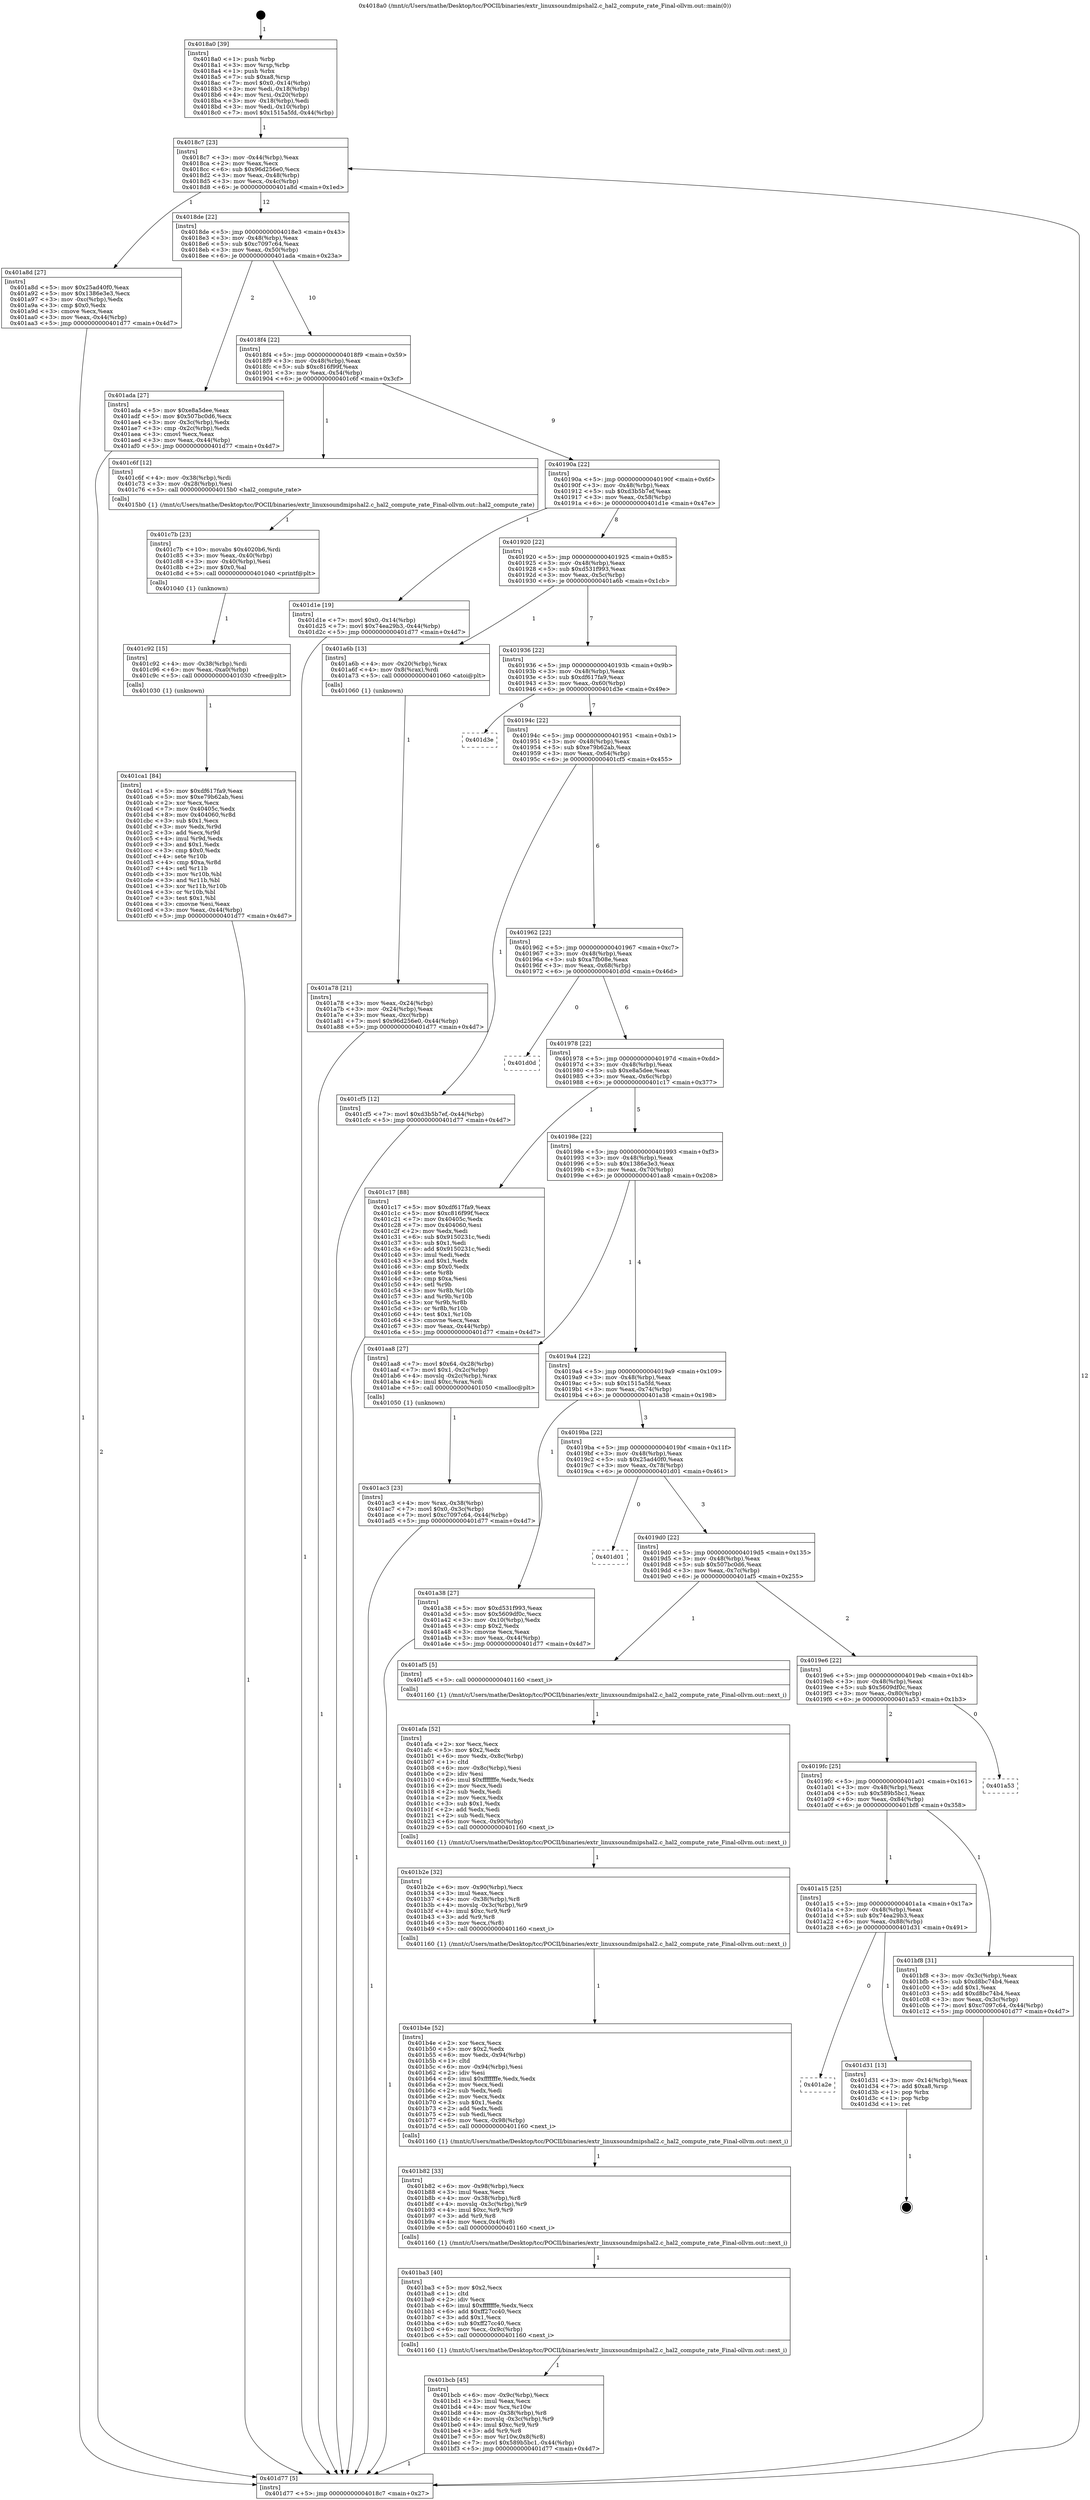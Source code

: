 digraph "0x4018a0" {
  label = "0x4018a0 (/mnt/c/Users/mathe/Desktop/tcc/POCII/binaries/extr_linuxsoundmipshal2.c_hal2_compute_rate_Final-ollvm.out::main(0))"
  labelloc = "t"
  node[shape=record]

  Entry [label="",width=0.3,height=0.3,shape=circle,fillcolor=black,style=filled]
  "0x4018c7" [label="{
     0x4018c7 [23]\l
     | [instrs]\l
     &nbsp;&nbsp;0x4018c7 \<+3\>: mov -0x44(%rbp),%eax\l
     &nbsp;&nbsp;0x4018ca \<+2\>: mov %eax,%ecx\l
     &nbsp;&nbsp;0x4018cc \<+6\>: sub $0x96d256e0,%ecx\l
     &nbsp;&nbsp;0x4018d2 \<+3\>: mov %eax,-0x48(%rbp)\l
     &nbsp;&nbsp;0x4018d5 \<+3\>: mov %ecx,-0x4c(%rbp)\l
     &nbsp;&nbsp;0x4018d8 \<+6\>: je 0000000000401a8d \<main+0x1ed\>\l
  }"]
  "0x401a8d" [label="{
     0x401a8d [27]\l
     | [instrs]\l
     &nbsp;&nbsp;0x401a8d \<+5\>: mov $0x25ad40f0,%eax\l
     &nbsp;&nbsp;0x401a92 \<+5\>: mov $0x1386e3e3,%ecx\l
     &nbsp;&nbsp;0x401a97 \<+3\>: mov -0xc(%rbp),%edx\l
     &nbsp;&nbsp;0x401a9a \<+3\>: cmp $0x0,%edx\l
     &nbsp;&nbsp;0x401a9d \<+3\>: cmove %ecx,%eax\l
     &nbsp;&nbsp;0x401aa0 \<+3\>: mov %eax,-0x44(%rbp)\l
     &nbsp;&nbsp;0x401aa3 \<+5\>: jmp 0000000000401d77 \<main+0x4d7\>\l
  }"]
  "0x4018de" [label="{
     0x4018de [22]\l
     | [instrs]\l
     &nbsp;&nbsp;0x4018de \<+5\>: jmp 00000000004018e3 \<main+0x43\>\l
     &nbsp;&nbsp;0x4018e3 \<+3\>: mov -0x48(%rbp),%eax\l
     &nbsp;&nbsp;0x4018e6 \<+5\>: sub $0xc7097c64,%eax\l
     &nbsp;&nbsp;0x4018eb \<+3\>: mov %eax,-0x50(%rbp)\l
     &nbsp;&nbsp;0x4018ee \<+6\>: je 0000000000401ada \<main+0x23a\>\l
  }"]
  Exit [label="",width=0.3,height=0.3,shape=circle,fillcolor=black,style=filled,peripheries=2]
  "0x401ada" [label="{
     0x401ada [27]\l
     | [instrs]\l
     &nbsp;&nbsp;0x401ada \<+5\>: mov $0xe8a5dee,%eax\l
     &nbsp;&nbsp;0x401adf \<+5\>: mov $0x507bc0d6,%ecx\l
     &nbsp;&nbsp;0x401ae4 \<+3\>: mov -0x3c(%rbp),%edx\l
     &nbsp;&nbsp;0x401ae7 \<+3\>: cmp -0x2c(%rbp),%edx\l
     &nbsp;&nbsp;0x401aea \<+3\>: cmovl %ecx,%eax\l
     &nbsp;&nbsp;0x401aed \<+3\>: mov %eax,-0x44(%rbp)\l
     &nbsp;&nbsp;0x401af0 \<+5\>: jmp 0000000000401d77 \<main+0x4d7\>\l
  }"]
  "0x4018f4" [label="{
     0x4018f4 [22]\l
     | [instrs]\l
     &nbsp;&nbsp;0x4018f4 \<+5\>: jmp 00000000004018f9 \<main+0x59\>\l
     &nbsp;&nbsp;0x4018f9 \<+3\>: mov -0x48(%rbp),%eax\l
     &nbsp;&nbsp;0x4018fc \<+5\>: sub $0xc816f99f,%eax\l
     &nbsp;&nbsp;0x401901 \<+3\>: mov %eax,-0x54(%rbp)\l
     &nbsp;&nbsp;0x401904 \<+6\>: je 0000000000401c6f \<main+0x3cf\>\l
  }"]
  "0x401a2e" [label="{
     0x401a2e\l
  }", style=dashed]
  "0x401c6f" [label="{
     0x401c6f [12]\l
     | [instrs]\l
     &nbsp;&nbsp;0x401c6f \<+4\>: mov -0x38(%rbp),%rdi\l
     &nbsp;&nbsp;0x401c73 \<+3\>: mov -0x28(%rbp),%esi\l
     &nbsp;&nbsp;0x401c76 \<+5\>: call 00000000004015b0 \<hal2_compute_rate\>\l
     | [calls]\l
     &nbsp;&nbsp;0x4015b0 \{1\} (/mnt/c/Users/mathe/Desktop/tcc/POCII/binaries/extr_linuxsoundmipshal2.c_hal2_compute_rate_Final-ollvm.out::hal2_compute_rate)\l
  }"]
  "0x40190a" [label="{
     0x40190a [22]\l
     | [instrs]\l
     &nbsp;&nbsp;0x40190a \<+5\>: jmp 000000000040190f \<main+0x6f\>\l
     &nbsp;&nbsp;0x40190f \<+3\>: mov -0x48(%rbp),%eax\l
     &nbsp;&nbsp;0x401912 \<+5\>: sub $0xd3b5b7ef,%eax\l
     &nbsp;&nbsp;0x401917 \<+3\>: mov %eax,-0x58(%rbp)\l
     &nbsp;&nbsp;0x40191a \<+6\>: je 0000000000401d1e \<main+0x47e\>\l
  }"]
  "0x401d31" [label="{
     0x401d31 [13]\l
     | [instrs]\l
     &nbsp;&nbsp;0x401d31 \<+3\>: mov -0x14(%rbp),%eax\l
     &nbsp;&nbsp;0x401d34 \<+7\>: add $0xa8,%rsp\l
     &nbsp;&nbsp;0x401d3b \<+1\>: pop %rbx\l
     &nbsp;&nbsp;0x401d3c \<+1\>: pop %rbp\l
     &nbsp;&nbsp;0x401d3d \<+1\>: ret\l
  }"]
  "0x401d1e" [label="{
     0x401d1e [19]\l
     | [instrs]\l
     &nbsp;&nbsp;0x401d1e \<+7\>: movl $0x0,-0x14(%rbp)\l
     &nbsp;&nbsp;0x401d25 \<+7\>: movl $0x74ea29b3,-0x44(%rbp)\l
     &nbsp;&nbsp;0x401d2c \<+5\>: jmp 0000000000401d77 \<main+0x4d7\>\l
  }"]
  "0x401920" [label="{
     0x401920 [22]\l
     | [instrs]\l
     &nbsp;&nbsp;0x401920 \<+5\>: jmp 0000000000401925 \<main+0x85\>\l
     &nbsp;&nbsp;0x401925 \<+3\>: mov -0x48(%rbp),%eax\l
     &nbsp;&nbsp;0x401928 \<+5\>: sub $0xd531f993,%eax\l
     &nbsp;&nbsp;0x40192d \<+3\>: mov %eax,-0x5c(%rbp)\l
     &nbsp;&nbsp;0x401930 \<+6\>: je 0000000000401a6b \<main+0x1cb\>\l
  }"]
  "0x401ca1" [label="{
     0x401ca1 [84]\l
     | [instrs]\l
     &nbsp;&nbsp;0x401ca1 \<+5\>: mov $0xdf617fa9,%eax\l
     &nbsp;&nbsp;0x401ca6 \<+5\>: mov $0xe79b62ab,%esi\l
     &nbsp;&nbsp;0x401cab \<+2\>: xor %ecx,%ecx\l
     &nbsp;&nbsp;0x401cad \<+7\>: mov 0x40405c,%edx\l
     &nbsp;&nbsp;0x401cb4 \<+8\>: mov 0x404060,%r8d\l
     &nbsp;&nbsp;0x401cbc \<+3\>: sub $0x1,%ecx\l
     &nbsp;&nbsp;0x401cbf \<+3\>: mov %edx,%r9d\l
     &nbsp;&nbsp;0x401cc2 \<+3\>: add %ecx,%r9d\l
     &nbsp;&nbsp;0x401cc5 \<+4\>: imul %r9d,%edx\l
     &nbsp;&nbsp;0x401cc9 \<+3\>: and $0x1,%edx\l
     &nbsp;&nbsp;0x401ccc \<+3\>: cmp $0x0,%edx\l
     &nbsp;&nbsp;0x401ccf \<+4\>: sete %r10b\l
     &nbsp;&nbsp;0x401cd3 \<+4\>: cmp $0xa,%r8d\l
     &nbsp;&nbsp;0x401cd7 \<+4\>: setl %r11b\l
     &nbsp;&nbsp;0x401cdb \<+3\>: mov %r10b,%bl\l
     &nbsp;&nbsp;0x401cde \<+3\>: and %r11b,%bl\l
     &nbsp;&nbsp;0x401ce1 \<+3\>: xor %r11b,%r10b\l
     &nbsp;&nbsp;0x401ce4 \<+3\>: or %r10b,%bl\l
     &nbsp;&nbsp;0x401ce7 \<+3\>: test $0x1,%bl\l
     &nbsp;&nbsp;0x401cea \<+3\>: cmovne %esi,%eax\l
     &nbsp;&nbsp;0x401ced \<+3\>: mov %eax,-0x44(%rbp)\l
     &nbsp;&nbsp;0x401cf0 \<+5\>: jmp 0000000000401d77 \<main+0x4d7\>\l
  }"]
  "0x401a6b" [label="{
     0x401a6b [13]\l
     | [instrs]\l
     &nbsp;&nbsp;0x401a6b \<+4\>: mov -0x20(%rbp),%rax\l
     &nbsp;&nbsp;0x401a6f \<+4\>: mov 0x8(%rax),%rdi\l
     &nbsp;&nbsp;0x401a73 \<+5\>: call 0000000000401060 \<atoi@plt\>\l
     | [calls]\l
     &nbsp;&nbsp;0x401060 \{1\} (unknown)\l
  }"]
  "0x401936" [label="{
     0x401936 [22]\l
     | [instrs]\l
     &nbsp;&nbsp;0x401936 \<+5\>: jmp 000000000040193b \<main+0x9b\>\l
     &nbsp;&nbsp;0x40193b \<+3\>: mov -0x48(%rbp),%eax\l
     &nbsp;&nbsp;0x40193e \<+5\>: sub $0xdf617fa9,%eax\l
     &nbsp;&nbsp;0x401943 \<+3\>: mov %eax,-0x60(%rbp)\l
     &nbsp;&nbsp;0x401946 \<+6\>: je 0000000000401d3e \<main+0x49e\>\l
  }"]
  "0x401c92" [label="{
     0x401c92 [15]\l
     | [instrs]\l
     &nbsp;&nbsp;0x401c92 \<+4\>: mov -0x38(%rbp),%rdi\l
     &nbsp;&nbsp;0x401c96 \<+6\>: mov %eax,-0xa0(%rbp)\l
     &nbsp;&nbsp;0x401c9c \<+5\>: call 0000000000401030 \<free@plt\>\l
     | [calls]\l
     &nbsp;&nbsp;0x401030 \{1\} (unknown)\l
  }"]
  "0x401d3e" [label="{
     0x401d3e\l
  }", style=dashed]
  "0x40194c" [label="{
     0x40194c [22]\l
     | [instrs]\l
     &nbsp;&nbsp;0x40194c \<+5\>: jmp 0000000000401951 \<main+0xb1\>\l
     &nbsp;&nbsp;0x401951 \<+3\>: mov -0x48(%rbp),%eax\l
     &nbsp;&nbsp;0x401954 \<+5\>: sub $0xe79b62ab,%eax\l
     &nbsp;&nbsp;0x401959 \<+3\>: mov %eax,-0x64(%rbp)\l
     &nbsp;&nbsp;0x40195c \<+6\>: je 0000000000401cf5 \<main+0x455\>\l
  }"]
  "0x401c7b" [label="{
     0x401c7b [23]\l
     | [instrs]\l
     &nbsp;&nbsp;0x401c7b \<+10\>: movabs $0x4020b6,%rdi\l
     &nbsp;&nbsp;0x401c85 \<+3\>: mov %eax,-0x40(%rbp)\l
     &nbsp;&nbsp;0x401c88 \<+3\>: mov -0x40(%rbp),%esi\l
     &nbsp;&nbsp;0x401c8b \<+2\>: mov $0x0,%al\l
     &nbsp;&nbsp;0x401c8d \<+5\>: call 0000000000401040 \<printf@plt\>\l
     | [calls]\l
     &nbsp;&nbsp;0x401040 \{1\} (unknown)\l
  }"]
  "0x401cf5" [label="{
     0x401cf5 [12]\l
     | [instrs]\l
     &nbsp;&nbsp;0x401cf5 \<+7\>: movl $0xd3b5b7ef,-0x44(%rbp)\l
     &nbsp;&nbsp;0x401cfc \<+5\>: jmp 0000000000401d77 \<main+0x4d7\>\l
  }"]
  "0x401962" [label="{
     0x401962 [22]\l
     | [instrs]\l
     &nbsp;&nbsp;0x401962 \<+5\>: jmp 0000000000401967 \<main+0xc7\>\l
     &nbsp;&nbsp;0x401967 \<+3\>: mov -0x48(%rbp),%eax\l
     &nbsp;&nbsp;0x40196a \<+5\>: sub $0xa7fb08e,%eax\l
     &nbsp;&nbsp;0x40196f \<+3\>: mov %eax,-0x68(%rbp)\l
     &nbsp;&nbsp;0x401972 \<+6\>: je 0000000000401d0d \<main+0x46d\>\l
  }"]
  "0x401a15" [label="{
     0x401a15 [25]\l
     | [instrs]\l
     &nbsp;&nbsp;0x401a15 \<+5\>: jmp 0000000000401a1a \<main+0x17a\>\l
     &nbsp;&nbsp;0x401a1a \<+3\>: mov -0x48(%rbp),%eax\l
     &nbsp;&nbsp;0x401a1d \<+5\>: sub $0x74ea29b3,%eax\l
     &nbsp;&nbsp;0x401a22 \<+6\>: mov %eax,-0x88(%rbp)\l
     &nbsp;&nbsp;0x401a28 \<+6\>: je 0000000000401d31 \<main+0x491\>\l
  }"]
  "0x401d0d" [label="{
     0x401d0d\l
  }", style=dashed]
  "0x401978" [label="{
     0x401978 [22]\l
     | [instrs]\l
     &nbsp;&nbsp;0x401978 \<+5\>: jmp 000000000040197d \<main+0xdd\>\l
     &nbsp;&nbsp;0x40197d \<+3\>: mov -0x48(%rbp),%eax\l
     &nbsp;&nbsp;0x401980 \<+5\>: sub $0xe8a5dee,%eax\l
     &nbsp;&nbsp;0x401985 \<+3\>: mov %eax,-0x6c(%rbp)\l
     &nbsp;&nbsp;0x401988 \<+6\>: je 0000000000401c17 \<main+0x377\>\l
  }"]
  "0x401bf8" [label="{
     0x401bf8 [31]\l
     | [instrs]\l
     &nbsp;&nbsp;0x401bf8 \<+3\>: mov -0x3c(%rbp),%eax\l
     &nbsp;&nbsp;0x401bfb \<+5\>: sub $0xd8bc74b4,%eax\l
     &nbsp;&nbsp;0x401c00 \<+3\>: add $0x1,%eax\l
     &nbsp;&nbsp;0x401c03 \<+5\>: add $0xd8bc74b4,%eax\l
     &nbsp;&nbsp;0x401c08 \<+3\>: mov %eax,-0x3c(%rbp)\l
     &nbsp;&nbsp;0x401c0b \<+7\>: movl $0xc7097c64,-0x44(%rbp)\l
     &nbsp;&nbsp;0x401c12 \<+5\>: jmp 0000000000401d77 \<main+0x4d7\>\l
  }"]
  "0x401c17" [label="{
     0x401c17 [88]\l
     | [instrs]\l
     &nbsp;&nbsp;0x401c17 \<+5\>: mov $0xdf617fa9,%eax\l
     &nbsp;&nbsp;0x401c1c \<+5\>: mov $0xc816f99f,%ecx\l
     &nbsp;&nbsp;0x401c21 \<+7\>: mov 0x40405c,%edx\l
     &nbsp;&nbsp;0x401c28 \<+7\>: mov 0x404060,%esi\l
     &nbsp;&nbsp;0x401c2f \<+2\>: mov %edx,%edi\l
     &nbsp;&nbsp;0x401c31 \<+6\>: sub $0x9150231c,%edi\l
     &nbsp;&nbsp;0x401c37 \<+3\>: sub $0x1,%edi\l
     &nbsp;&nbsp;0x401c3a \<+6\>: add $0x9150231c,%edi\l
     &nbsp;&nbsp;0x401c40 \<+3\>: imul %edi,%edx\l
     &nbsp;&nbsp;0x401c43 \<+3\>: and $0x1,%edx\l
     &nbsp;&nbsp;0x401c46 \<+3\>: cmp $0x0,%edx\l
     &nbsp;&nbsp;0x401c49 \<+4\>: sete %r8b\l
     &nbsp;&nbsp;0x401c4d \<+3\>: cmp $0xa,%esi\l
     &nbsp;&nbsp;0x401c50 \<+4\>: setl %r9b\l
     &nbsp;&nbsp;0x401c54 \<+3\>: mov %r8b,%r10b\l
     &nbsp;&nbsp;0x401c57 \<+3\>: and %r9b,%r10b\l
     &nbsp;&nbsp;0x401c5a \<+3\>: xor %r9b,%r8b\l
     &nbsp;&nbsp;0x401c5d \<+3\>: or %r8b,%r10b\l
     &nbsp;&nbsp;0x401c60 \<+4\>: test $0x1,%r10b\l
     &nbsp;&nbsp;0x401c64 \<+3\>: cmovne %ecx,%eax\l
     &nbsp;&nbsp;0x401c67 \<+3\>: mov %eax,-0x44(%rbp)\l
     &nbsp;&nbsp;0x401c6a \<+5\>: jmp 0000000000401d77 \<main+0x4d7\>\l
  }"]
  "0x40198e" [label="{
     0x40198e [22]\l
     | [instrs]\l
     &nbsp;&nbsp;0x40198e \<+5\>: jmp 0000000000401993 \<main+0xf3\>\l
     &nbsp;&nbsp;0x401993 \<+3\>: mov -0x48(%rbp),%eax\l
     &nbsp;&nbsp;0x401996 \<+5\>: sub $0x1386e3e3,%eax\l
     &nbsp;&nbsp;0x40199b \<+3\>: mov %eax,-0x70(%rbp)\l
     &nbsp;&nbsp;0x40199e \<+6\>: je 0000000000401aa8 \<main+0x208\>\l
  }"]
  "0x4019fc" [label="{
     0x4019fc [25]\l
     | [instrs]\l
     &nbsp;&nbsp;0x4019fc \<+5\>: jmp 0000000000401a01 \<main+0x161\>\l
     &nbsp;&nbsp;0x401a01 \<+3\>: mov -0x48(%rbp),%eax\l
     &nbsp;&nbsp;0x401a04 \<+5\>: sub $0x589b5bc1,%eax\l
     &nbsp;&nbsp;0x401a09 \<+6\>: mov %eax,-0x84(%rbp)\l
     &nbsp;&nbsp;0x401a0f \<+6\>: je 0000000000401bf8 \<main+0x358\>\l
  }"]
  "0x401aa8" [label="{
     0x401aa8 [27]\l
     | [instrs]\l
     &nbsp;&nbsp;0x401aa8 \<+7\>: movl $0x64,-0x28(%rbp)\l
     &nbsp;&nbsp;0x401aaf \<+7\>: movl $0x1,-0x2c(%rbp)\l
     &nbsp;&nbsp;0x401ab6 \<+4\>: movslq -0x2c(%rbp),%rax\l
     &nbsp;&nbsp;0x401aba \<+4\>: imul $0xc,%rax,%rdi\l
     &nbsp;&nbsp;0x401abe \<+5\>: call 0000000000401050 \<malloc@plt\>\l
     | [calls]\l
     &nbsp;&nbsp;0x401050 \{1\} (unknown)\l
  }"]
  "0x4019a4" [label="{
     0x4019a4 [22]\l
     | [instrs]\l
     &nbsp;&nbsp;0x4019a4 \<+5\>: jmp 00000000004019a9 \<main+0x109\>\l
     &nbsp;&nbsp;0x4019a9 \<+3\>: mov -0x48(%rbp),%eax\l
     &nbsp;&nbsp;0x4019ac \<+5\>: sub $0x1515a5fd,%eax\l
     &nbsp;&nbsp;0x4019b1 \<+3\>: mov %eax,-0x74(%rbp)\l
     &nbsp;&nbsp;0x4019b4 \<+6\>: je 0000000000401a38 \<main+0x198\>\l
  }"]
  "0x401a53" [label="{
     0x401a53\l
  }", style=dashed]
  "0x401a38" [label="{
     0x401a38 [27]\l
     | [instrs]\l
     &nbsp;&nbsp;0x401a38 \<+5\>: mov $0xd531f993,%eax\l
     &nbsp;&nbsp;0x401a3d \<+5\>: mov $0x5609df0c,%ecx\l
     &nbsp;&nbsp;0x401a42 \<+3\>: mov -0x10(%rbp),%edx\l
     &nbsp;&nbsp;0x401a45 \<+3\>: cmp $0x2,%edx\l
     &nbsp;&nbsp;0x401a48 \<+3\>: cmovne %ecx,%eax\l
     &nbsp;&nbsp;0x401a4b \<+3\>: mov %eax,-0x44(%rbp)\l
     &nbsp;&nbsp;0x401a4e \<+5\>: jmp 0000000000401d77 \<main+0x4d7\>\l
  }"]
  "0x4019ba" [label="{
     0x4019ba [22]\l
     | [instrs]\l
     &nbsp;&nbsp;0x4019ba \<+5\>: jmp 00000000004019bf \<main+0x11f\>\l
     &nbsp;&nbsp;0x4019bf \<+3\>: mov -0x48(%rbp),%eax\l
     &nbsp;&nbsp;0x4019c2 \<+5\>: sub $0x25ad40f0,%eax\l
     &nbsp;&nbsp;0x4019c7 \<+3\>: mov %eax,-0x78(%rbp)\l
     &nbsp;&nbsp;0x4019ca \<+6\>: je 0000000000401d01 \<main+0x461\>\l
  }"]
  "0x401d77" [label="{
     0x401d77 [5]\l
     | [instrs]\l
     &nbsp;&nbsp;0x401d77 \<+5\>: jmp 00000000004018c7 \<main+0x27\>\l
  }"]
  "0x4018a0" [label="{
     0x4018a0 [39]\l
     | [instrs]\l
     &nbsp;&nbsp;0x4018a0 \<+1\>: push %rbp\l
     &nbsp;&nbsp;0x4018a1 \<+3\>: mov %rsp,%rbp\l
     &nbsp;&nbsp;0x4018a4 \<+1\>: push %rbx\l
     &nbsp;&nbsp;0x4018a5 \<+7\>: sub $0xa8,%rsp\l
     &nbsp;&nbsp;0x4018ac \<+7\>: movl $0x0,-0x14(%rbp)\l
     &nbsp;&nbsp;0x4018b3 \<+3\>: mov %edi,-0x18(%rbp)\l
     &nbsp;&nbsp;0x4018b6 \<+4\>: mov %rsi,-0x20(%rbp)\l
     &nbsp;&nbsp;0x4018ba \<+3\>: mov -0x18(%rbp),%edi\l
     &nbsp;&nbsp;0x4018bd \<+3\>: mov %edi,-0x10(%rbp)\l
     &nbsp;&nbsp;0x4018c0 \<+7\>: movl $0x1515a5fd,-0x44(%rbp)\l
  }"]
  "0x401a78" [label="{
     0x401a78 [21]\l
     | [instrs]\l
     &nbsp;&nbsp;0x401a78 \<+3\>: mov %eax,-0x24(%rbp)\l
     &nbsp;&nbsp;0x401a7b \<+3\>: mov -0x24(%rbp),%eax\l
     &nbsp;&nbsp;0x401a7e \<+3\>: mov %eax,-0xc(%rbp)\l
     &nbsp;&nbsp;0x401a81 \<+7\>: movl $0x96d256e0,-0x44(%rbp)\l
     &nbsp;&nbsp;0x401a88 \<+5\>: jmp 0000000000401d77 \<main+0x4d7\>\l
  }"]
  "0x401ac3" [label="{
     0x401ac3 [23]\l
     | [instrs]\l
     &nbsp;&nbsp;0x401ac3 \<+4\>: mov %rax,-0x38(%rbp)\l
     &nbsp;&nbsp;0x401ac7 \<+7\>: movl $0x0,-0x3c(%rbp)\l
     &nbsp;&nbsp;0x401ace \<+7\>: movl $0xc7097c64,-0x44(%rbp)\l
     &nbsp;&nbsp;0x401ad5 \<+5\>: jmp 0000000000401d77 \<main+0x4d7\>\l
  }"]
  "0x401bcb" [label="{
     0x401bcb [45]\l
     | [instrs]\l
     &nbsp;&nbsp;0x401bcb \<+6\>: mov -0x9c(%rbp),%ecx\l
     &nbsp;&nbsp;0x401bd1 \<+3\>: imul %eax,%ecx\l
     &nbsp;&nbsp;0x401bd4 \<+4\>: mov %cx,%r10w\l
     &nbsp;&nbsp;0x401bd8 \<+4\>: mov -0x38(%rbp),%r8\l
     &nbsp;&nbsp;0x401bdc \<+4\>: movslq -0x3c(%rbp),%r9\l
     &nbsp;&nbsp;0x401be0 \<+4\>: imul $0xc,%r9,%r9\l
     &nbsp;&nbsp;0x401be4 \<+3\>: add %r9,%r8\l
     &nbsp;&nbsp;0x401be7 \<+5\>: mov %r10w,0x8(%r8)\l
     &nbsp;&nbsp;0x401bec \<+7\>: movl $0x589b5bc1,-0x44(%rbp)\l
     &nbsp;&nbsp;0x401bf3 \<+5\>: jmp 0000000000401d77 \<main+0x4d7\>\l
  }"]
  "0x401d01" [label="{
     0x401d01\l
  }", style=dashed]
  "0x4019d0" [label="{
     0x4019d0 [22]\l
     | [instrs]\l
     &nbsp;&nbsp;0x4019d0 \<+5\>: jmp 00000000004019d5 \<main+0x135\>\l
     &nbsp;&nbsp;0x4019d5 \<+3\>: mov -0x48(%rbp),%eax\l
     &nbsp;&nbsp;0x4019d8 \<+5\>: sub $0x507bc0d6,%eax\l
     &nbsp;&nbsp;0x4019dd \<+3\>: mov %eax,-0x7c(%rbp)\l
     &nbsp;&nbsp;0x4019e0 \<+6\>: je 0000000000401af5 \<main+0x255\>\l
  }"]
  "0x401ba3" [label="{
     0x401ba3 [40]\l
     | [instrs]\l
     &nbsp;&nbsp;0x401ba3 \<+5\>: mov $0x2,%ecx\l
     &nbsp;&nbsp;0x401ba8 \<+1\>: cltd\l
     &nbsp;&nbsp;0x401ba9 \<+2\>: idiv %ecx\l
     &nbsp;&nbsp;0x401bab \<+6\>: imul $0xfffffffe,%edx,%ecx\l
     &nbsp;&nbsp;0x401bb1 \<+6\>: add $0xff27cc40,%ecx\l
     &nbsp;&nbsp;0x401bb7 \<+3\>: add $0x1,%ecx\l
     &nbsp;&nbsp;0x401bba \<+6\>: sub $0xff27cc40,%ecx\l
     &nbsp;&nbsp;0x401bc0 \<+6\>: mov %ecx,-0x9c(%rbp)\l
     &nbsp;&nbsp;0x401bc6 \<+5\>: call 0000000000401160 \<next_i\>\l
     | [calls]\l
     &nbsp;&nbsp;0x401160 \{1\} (/mnt/c/Users/mathe/Desktop/tcc/POCII/binaries/extr_linuxsoundmipshal2.c_hal2_compute_rate_Final-ollvm.out::next_i)\l
  }"]
  "0x401af5" [label="{
     0x401af5 [5]\l
     | [instrs]\l
     &nbsp;&nbsp;0x401af5 \<+5\>: call 0000000000401160 \<next_i\>\l
     | [calls]\l
     &nbsp;&nbsp;0x401160 \{1\} (/mnt/c/Users/mathe/Desktop/tcc/POCII/binaries/extr_linuxsoundmipshal2.c_hal2_compute_rate_Final-ollvm.out::next_i)\l
  }"]
  "0x4019e6" [label="{
     0x4019e6 [22]\l
     | [instrs]\l
     &nbsp;&nbsp;0x4019e6 \<+5\>: jmp 00000000004019eb \<main+0x14b\>\l
     &nbsp;&nbsp;0x4019eb \<+3\>: mov -0x48(%rbp),%eax\l
     &nbsp;&nbsp;0x4019ee \<+5\>: sub $0x5609df0c,%eax\l
     &nbsp;&nbsp;0x4019f3 \<+3\>: mov %eax,-0x80(%rbp)\l
     &nbsp;&nbsp;0x4019f6 \<+6\>: je 0000000000401a53 \<main+0x1b3\>\l
  }"]
  "0x401afa" [label="{
     0x401afa [52]\l
     | [instrs]\l
     &nbsp;&nbsp;0x401afa \<+2\>: xor %ecx,%ecx\l
     &nbsp;&nbsp;0x401afc \<+5\>: mov $0x2,%edx\l
     &nbsp;&nbsp;0x401b01 \<+6\>: mov %edx,-0x8c(%rbp)\l
     &nbsp;&nbsp;0x401b07 \<+1\>: cltd\l
     &nbsp;&nbsp;0x401b08 \<+6\>: mov -0x8c(%rbp),%esi\l
     &nbsp;&nbsp;0x401b0e \<+2\>: idiv %esi\l
     &nbsp;&nbsp;0x401b10 \<+6\>: imul $0xfffffffe,%edx,%edx\l
     &nbsp;&nbsp;0x401b16 \<+2\>: mov %ecx,%edi\l
     &nbsp;&nbsp;0x401b18 \<+2\>: sub %edx,%edi\l
     &nbsp;&nbsp;0x401b1a \<+2\>: mov %ecx,%edx\l
     &nbsp;&nbsp;0x401b1c \<+3\>: sub $0x1,%edx\l
     &nbsp;&nbsp;0x401b1f \<+2\>: add %edx,%edi\l
     &nbsp;&nbsp;0x401b21 \<+2\>: sub %edi,%ecx\l
     &nbsp;&nbsp;0x401b23 \<+6\>: mov %ecx,-0x90(%rbp)\l
     &nbsp;&nbsp;0x401b29 \<+5\>: call 0000000000401160 \<next_i\>\l
     | [calls]\l
     &nbsp;&nbsp;0x401160 \{1\} (/mnt/c/Users/mathe/Desktop/tcc/POCII/binaries/extr_linuxsoundmipshal2.c_hal2_compute_rate_Final-ollvm.out::next_i)\l
  }"]
  "0x401b2e" [label="{
     0x401b2e [32]\l
     | [instrs]\l
     &nbsp;&nbsp;0x401b2e \<+6\>: mov -0x90(%rbp),%ecx\l
     &nbsp;&nbsp;0x401b34 \<+3\>: imul %eax,%ecx\l
     &nbsp;&nbsp;0x401b37 \<+4\>: mov -0x38(%rbp),%r8\l
     &nbsp;&nbsp;0x401b3b \<+4\>: movslq -0x3c(%rbp),%r9\l
     &nbsp;&nbsp;0x401b3f \<+4\>: imul $0xc,%r9,%r9\l
     &nbsp;&nbsp;0x401b43 \<+3\>: add %r9,%r8\l
     &nbsp;&nbsp;0x401b46 \<+3\>: mov %ecx,(%r8)\l
     &nbsp;&nbsp;0x401b49 \<+5\>: call 0000000000401160 \<next_i\>\l
     | [calls]\l
     &nbsp;&nbsp;0x401160 \{1\} (/mnt/c/Users/mathe/Desktop/tcc/POCII/binaries/extr_linuxsoundmipshal2.c_hal2_compute_rate_Final-ollvm.out::next_i)\l
  }"]
  "0x401b4e" [label="{
     0x401b4e [52]\l
     | [instrs]\l
     &nbsp;&nbsp;0x401b4e \<+2\>: xor %ecx,%ecx\l
     &nbsp;&nbsp;0x401b50 \<+5\>: mov $0x2,%edx\l
     &nbsp;&nbsp;0x401b55 \<+6\>: mov %edx,-0x94(%rbp)\l
     &nbsp;&nbsp;0x401b5b \<+1\>: cltd\l
     &nbsp;&nbsp;0x401b5c \<+6\>: mov -0x94(%rbp),%esi\l
     &nbsp;&nbsp;0x401b62 \<+2\>: idiv %esi\l
     &nbsp;&nbsp;0x401b64 \<+6\>: imul $0xfffffffe,%edx,%edx\l
     &nbsp;&nbsp;0x401b6a \<+2\>: mov %ecx,%edi\l
     &nbsp;&nbsp;0x401b6c \<+2\>: sub %edx,%edi\l
     &nbsp;&nbsp;0x401b6e \<+2\>: mov %ecx,%edx\l
     &nbsp;&nbsp;0x401b70 \<+3\>: sub $0x1,%edx\l
     &nbsp;&nbsp;0x401b73 \<+2\>: add %edx,%edi\l
     &nbsp;&nbsp;0x401b75 \<+2\>: sub %edi,%ecx\l
     &nbsp;&nbsp;0x401b77 \<+6\>: mov %ecx,-0x98(%rbp)\l
     &nbsp;&nbsp;0x401b7d \<+5\>: call 0000000000401160 \<next_i\>\l
     | [calls]\l
     &nbsp;&nbsp;0x401160 \{1\} (/mnt/c/Users/mathe/Desktop/tcc/POCII/binaries/extr_linuxsoundmipshal2.c_hal2_compute_rate_Final-ollvm.out::next_i)\l
  }"]
  "0x401b82" [label="{
     0x401b82 [33]\l
     | [instrs]\l
     &nbsp;&nbsp;0x401b82 \<+6\>: mov -0x98(%rbp),%ecx\l
     &nbsp;&nbsp;0x401b88 \<+3\>: imul %eax,%ecx\l
     &nbsp;&nbsp;0x401b8b \<+4\>: mov -0x38(%rbp),%r8\l
     &nbsp;&nbsp;0x401b8f \<+4\>: movslq -0x3c(%rbp),%r9\l
     &nbsp;&nbsp;0x401b93 \<+4\>: imul $0xc,%r9,%r9\l
     &nbsp;&nbsp;0x401b97 \<+3\>: add %r9,%r8\l
     &nbsp;&nbsp;0x401b9a \<+4\>: mov %ecx,0x4(%r8)\l
     &nbsp;&nbsp;0x401b9e \<+5\>: call 0000000000401160 \<next_i\>\l
     | [calls]\l
     &nbsp;&nbsp;0x401160 \{1\} (/mnt/c/Users/mathe/Desktop/tcc/POCII/binaries/extr_linuxsoundmipshal2.c_hal2_compute_rate_Final-ollvm.out::next_i)\l
  }"]
  Entry -> "0x4018a0" [label=" 1"]
  "0x4018c7" -> "0x401a8d" [label=" 1"]
  "0x4018c7" -> "0x4018de" [label=" 12"]
  "0x401d31" -> Exit [label=" 1"]
  "0x4018de" -> "0x401ada" [label=" 2"]
  "0x4018de" -> "0x4018f4" [label=" 10"]
  "0x401a15" -> "0x401a2e" [label=" 0"]
  "0x4018f4" -> "0x401c6f" [label=" 1"]
  "0x4018f4" -> "0x40190a" [label=" 9"]
  "0x401a15" -> "0x401d31" [label=" 1"]
  "0x40190a" -> "0x401d1e" [label=" 1"]
  "0x40190a" -> "0x401920" [label=" 8"]
  "0x401d1e" -> "0x401d77" [label=" 1"]
  "0x401920" -> "0x401a6b" [label=" 1"]
  "0x401920" -> "0x401936" [label=" 7"]
  "0x401cf5" -> "0x401d77" [label=" 1"]
  "0x401936" -> "0x401d3e" [label=" 0"]
  "0x401936" -> "0x40194c" [label=" 7"]
  "0x401ca1" -> "0x401d77" [label=" 1"]
  "0x40194c" -> "0x401cf5" [label=" 1"]
  "0x40194c" -> "0x401962" [label=" 6"]
  "0x401c92" -> "0x401ca1" [label=" 1"]
  "0x401962" -> "0x401d0d" [label=" 0"]
  "0x401962" -> "0x401978" [label=" 6"]
  "0x401c7b" -> "0x401c92" [label=" 1"]
  "0x401978" -> "0x401c17" [label=" 1"]
  "0x401978" -> "0x40198e" [label=" 5"]
  "0x401c6f" -> "0x401c7b" [label=" 1"]
  "0x40198e" -> "0x401aa8" [label=" 1"]
  "0x40198e" -> "0x4019a4" [label=" 4"]
  "0x401bf8" -> "0x401d77" [label=" 1"]
  "0x4019a4" -> "0x401a38" [label=" 1"]
  "0x4019a4" -> "0x4019ba" [label=" 3"]
  "0x401a38" -> "0x401d77" [label=" 1"]
  "0x4018a0" -> "0x4018c7" [label=" 1"]
  "0x401d77" -> "0x4018c7" [label=" 12"]
  "0x401a6b" -> "0x401a78" [label=" 1"]
  "0x401a78" -> "0x401d77" [label=" 1"]
  "0x401a8d" -> "0x401d77" [label=" 1"]
  "0x401aa8" -> "0x401ac3" [label=" 1"]
  "0x401ac3" -> "0x401d77" [label=" 1"]
  "0x401ada" -> "0x401d77" [label=" 2"]
  "0x4019fc" -> "0x401a15" [label=" 1"]
  "0x4019ba" -> "0x401d01" [label=" 0"]
  "0x4019ba" -> "0x4019d0" [label=" 3"]
  "0x401c17" -> "0x401d77" [label=" 1"]
  "0x4019d0" -> "0x401af5" [label=" 1"]
  "0x4019d0" -> "0x4019e6" [label=" 2"]
  "0x401af5" -> "0x401afa" [label=" 1"]
  "0x401afa" -> "0x401b2e" [label=" 1"]
  "0x401b2e" -> "0x401b4e" [label=" 1"]
  "0x401b4e" -> "0x401b82" [label=" 1"]
  "0x401b82" -> "0x401ba3" [label=" 1"]
  "0x401ba3" -> "0x401bcb" [label=" 1"]
  "0x401bcb" -> "0x401d77" [label=" 1"]
  "0x4019fc" -> "0x401bf8" [label=" 1"]
  "0x4019e6" -> "0x401a53" [label=" 0"]
  "0x4019e6" -> "0x4019fc" [label=" 2"]
}
